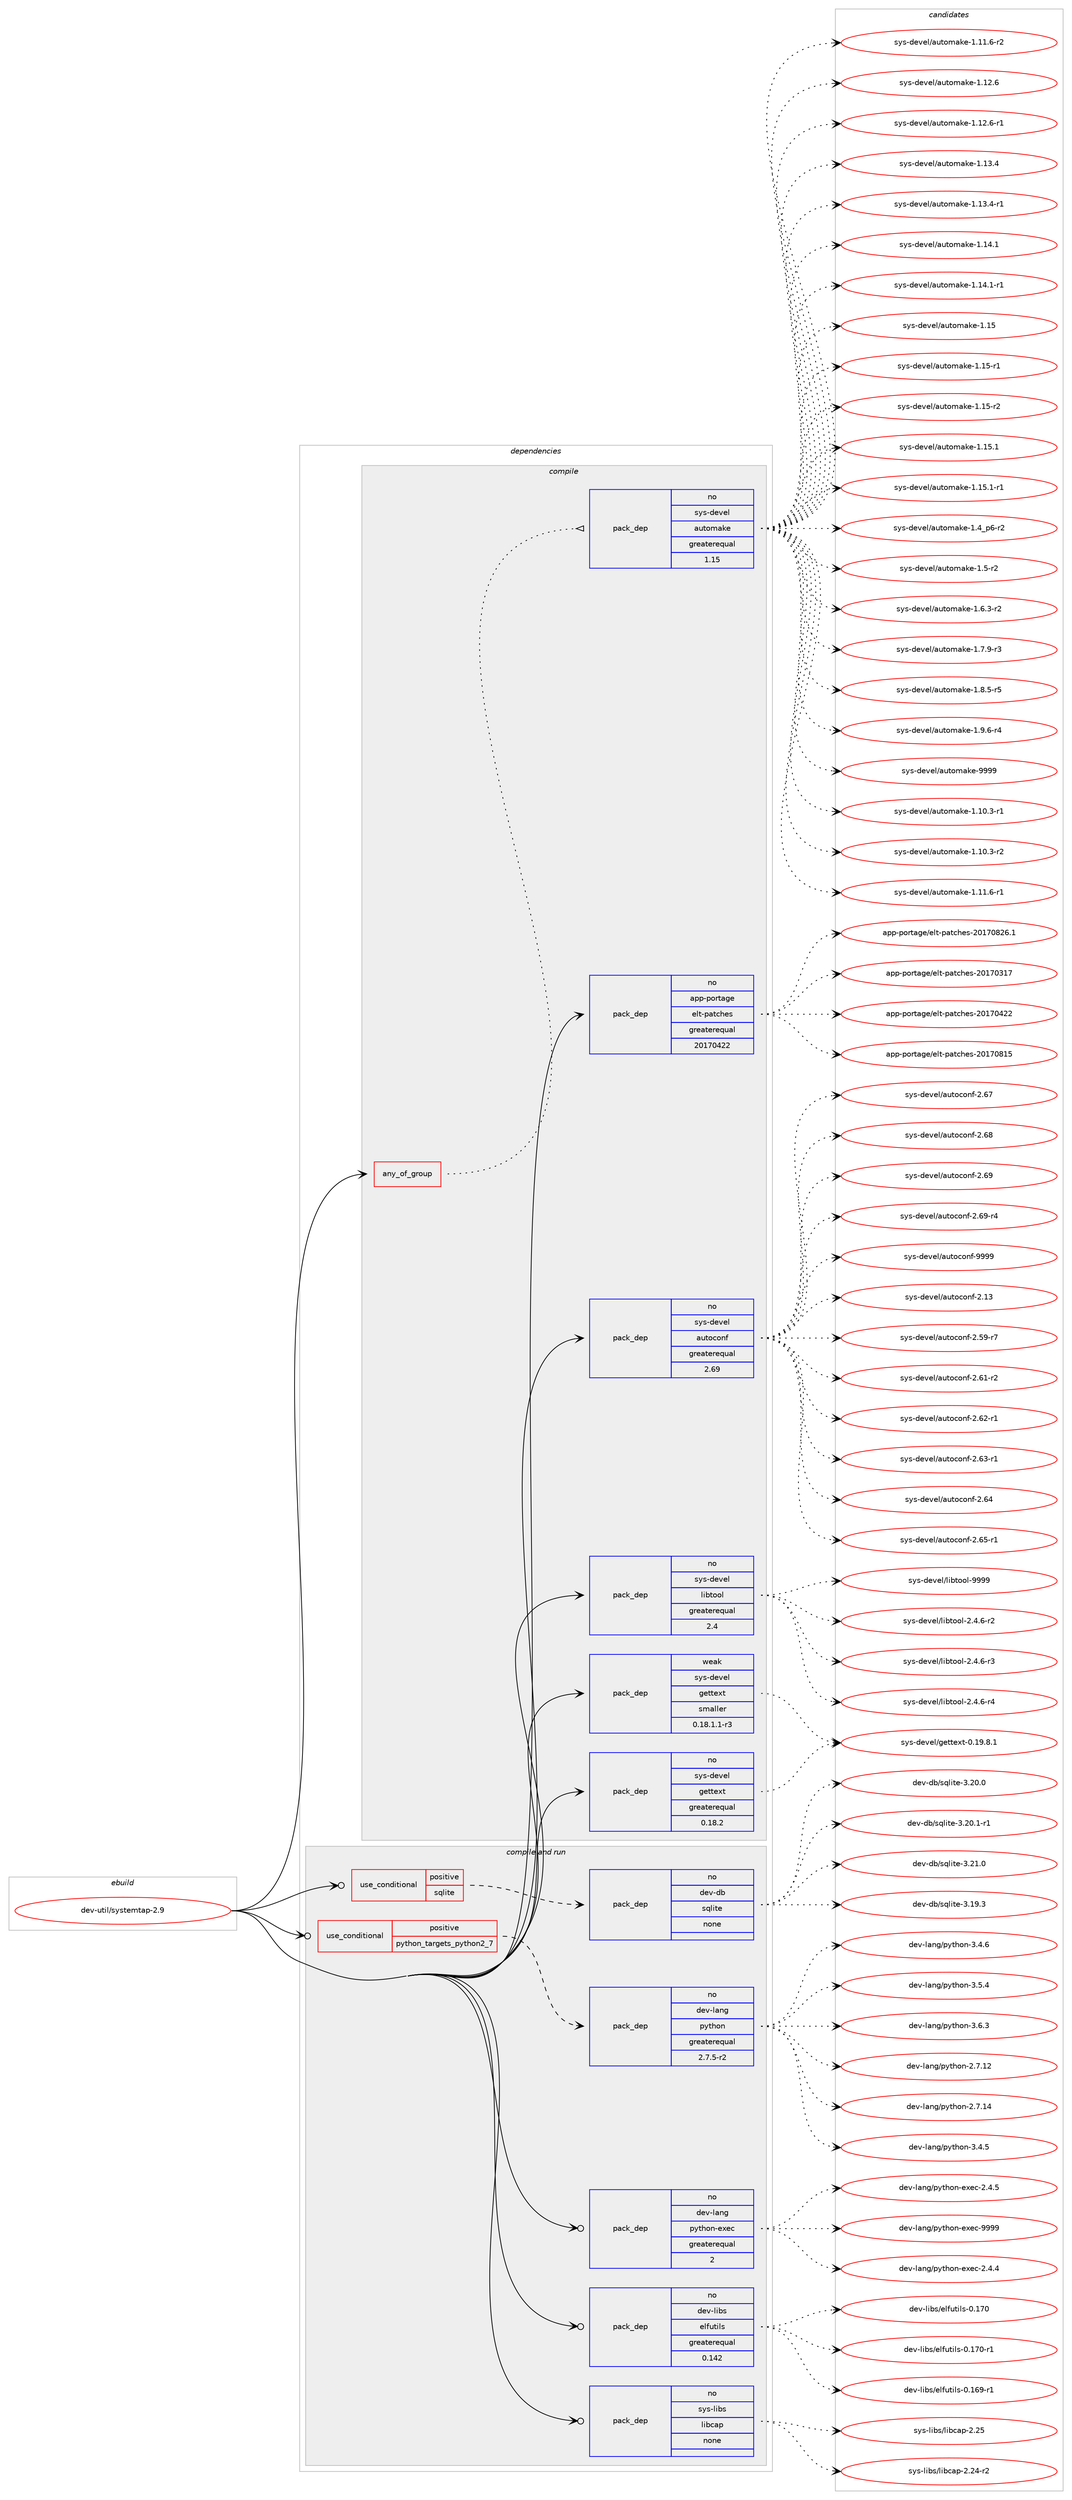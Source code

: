 digraph prolog {

# *************
# Graph options
# *************

newrank=true;
concentrate=true;
compound=true;
graph [rankdir=LR,fontname=Helvetica,fontsize=10,ranksep=1.5];#, ranksep=2.5, nodesep=0.2];
edge  [arrowhead=vee];
node  [fontname=Helvetica,fontsize=10];

# **********
# The ebuild
# **********

subgraph cluster_leftcol {
color=gray;
rank=same;
label=<<i>ebuild</i>>;
id [label="dev-util/systemtap-2.9", color=red, width=4, href="../dev-util/systemtap-2.9.svg"];
}

# ****************
# The dependencies
# ****************

subgraph cluster_midcol {
color=gray;
label=<<i>dependencies</i>>;
subgraph cluster_compile {
fillcolor="#eeeeee";
style=filled;
label=<<i>compile</i>>;
subgraph any4245 {
dependency289078 [label=<<TABLE BORDER="0" CELLBORDER="1" CELLSPACING="0" CELLPADDING="4"><TR><TD CELLPADDING="10">any_of_group</TD></TR></TABLE>>, shape=none, color=red];subgraph pack205928 {
dependency289079 [label=<<TABLE BORDER="0" CELLBORDER="1" CELLSPACING="0" CELLPADDING="4" WIDTH="220"><TR><TD ROWSPAN="6" CELLPADDING="30">pack_dep</TD></TR><TR><TD WIDTH="110">no</TD></TR><TR><TD>sys-devel</TD></TR><TR><TD>automake</TD></TR><TR><TD>greaterequal</TD></TR><TR><TD>1.15</TD></TR></TABLE>>, shape=none, color=blue];
}
dependency289078:e -> dependency289079:w [weight=20,style="dotted",arrowhead="oinv"];
}
id:e -> dependency289078:w [weight=20,style="solid",arrowhead="vee"];
subgraph pack205929 {
dependency289080 [label=<<TABLE BORDER="0" CELLBORDER="1" CELLSPACING="0" CELLPADDING="4" WIDTH="220"><TR><TD ROWSPAN="6" CELLPADDING="30">pack_dep</TD></TR><TR><TD WIDTH="110">no</TD></TR><TR><TD>app-portage</TD></TR><TR><TD>elt-patches</TD></TR><TR><TD>greaterequal</TD></TR><TR><TD>20170422</TD></TR></TABLE>>, shape=none, color=blue];
}
id:e -> dependency289080:w [weight=20,style="solid",arrowhead="vee"];
subgraph pack205930 {
dependency289081 [label=<<TABLE BORDER="0" CELLBORDER="1" CELLSPACING="0" CELLPADDING="4" WIDTH="220"><TR><TD ROWSPAN="6" CELLPADDING="30">pack_dep</TD></TR><TR><TD WIDTH="110">no</TD></TR><TR><TD>sys-devel</TD></TR><TR><TD>autoconf</TD></TR><TR><TD>greaterequal</TD></TR><TR><TD>2.69</TD></TR></TABLE>>, shape=none, color=blue];
}
id:e -> dependency289081:w [weight=20,style="solid",arrowhead="vee"];
subgraph pack205931 {
dependency289082 [label=<<TABLE BORDER="0" CELLBORDER="1" CELLSPACING="0" CELLPADDING="4" WIDTH="220"><TR><TD ROWSPAN="6" CELLPADDING="30">pack_dep</TD></TR><TR><TD WIDTH="110">no</TD></TR><TR><TD>sys-devel</TD></TR><TR><TD>gettext</TD></TR><TR><TD>greaterequal</TD></TR><TR><TD>0.18.2</TD></TR></TABLE>>, shape=none, color=blue];
}
id:e -> dependency289082:w [weight=20,style="solid",arrowhead="vee"];
subgraph pack205932 {
dependency289083 [label=<<TABLE BORDER="0" CELLBORDER="1" CELLSPACING="0" CELLPADDING="4" WIDTH="220"><TR><TD ROWSPAN="6" CELLPADDING="30">pack_dep</TD></TR><TR><TD WIDTH="110">no</TD></TR><TR><TD>sys-devel</TD></TR><TR><TD>libtool</TD></TR><TR><TD>greaterequal</TD></TR><TR><TD>2.4</TD></TR></TABLE>>, shape=none, color=blue];
}
id:e -> dependency289083:w [weight=20,style="solid",arrowhead="vee"];
subgraph pack205933 {
dependency289084 [label=<<TABLE BORDER="0" CELLBORDER="1" CELLSPACING="0" CELLPADDING="4" WIDTH="220"><TR><TD ROWSPAN="6" CELLPADDING="30">pack_dep</TD></TR><TR><TD WIDTH="110">weak</TD></TR><TR><TD>sys-devel</TD></TR><TR><TD>gettext</TD></TR><TR><TD>smaller</TD></TR><TR><TD>0.18.1.1-r3</TD></TR></TABLE>>, shape=none, color=blue];
}
id:e -> dependency289084:w [weight=20,style="solid",arrowhead="vee"];
}
subgraph cluster_compileandrun {
fillcolor="#eeeeee";
style=filled;
label=<<i>compile and run</i>>;
subgraph cond78853 {
dependency289085 [label=<<TABLE BORDER="0" CELLBORDER="1" CELLSPACING="0" CELLPADDING="4"><TR><TD ROWSPAN="3" CELLPADDING="10">use_conditional</TD></TR><TR><TD>positive</TD></TR><TR><TD>python_targets_python2_7</TD></TR></TABLE>>, shape=none, color=red];
subgraph pack205934 {
dependency289086 [label=<<TABLE BORDER="0" CELLBORDER="1" CELLSPACING="0" CELLPADDING="4" WIDTH="220"><TR><TD ROWSPAN="6" CELLPADDING="30">pack_dep</TD></TR><TR><TD WIDTH="110">no</TD></TR><TR><TD>dev-lang</TD></TR><TR><TD>python</TD></TR><TR><TD>greaterequal</TD></TR><TR><TD>2.7.5-r2</TD></TR></TABLE>>, shape=none, color=blue];
}
dependency289085:e -> dependency289086:w [weight=20,style="dashed",arrowhead="vee"];
}
id:e -> dependency289085:w [weight=20,style="solid",arrowhead="odotvee"];
subgraph cond78854 {
dependency289087 [label=<<TABLE BORDER="0" CELLBORDER="1" CELLSPACING="0" CELLPADDING="4"><TR><TD ROWSPAN="3" CELLPADDING="10">use_conditional</TD></TR><TR><TD>positive</TD></TR><TR><TD>sqlite</TD></TR></TABLE>>, shape=none, color=red];
subgraph pack205935 {
dependency289088 [label=<<TABLE BORDER="0" CELLBORDER="1" CELLSPACING="0" CELLPADDING="4" WIDTH="220"><TR><TD ROWSPAN="6" CELLPADDING="30">pack_dep</TD></TR><TR><TD WIDTH="110">no</TD></TR><TR><TD>dev-db</TD></TR><TR><TD>sqlite</TD></TR><TR><TD>none</TD></TR><TR><TD></TD></TR></TABLE>>, shape=none, color=blue];
}
dependency289087:e -> dependency289088:w [weight=20,style="dashed",arrowhead="vee"];
}
id:e -> dependency289087:w [weight=20,style="solid",arrowhead="odotvee"];
subgraph pack205936 {
dependency289089 [label=<<TABLE BORDER="0" CELLBORDER="1" CELLSPACING="0" CELLPADDING="4" WIDTH="220"><TR><TD ROWSPAN="6" CELLPADDING="30">pack_dep</TD></TR><TR><TD WIDTH="110">no</TD></TR><TR><TD>dev-lang</TD></TR><TR><TD>python-exec</TD></TR><TR><TD>greaterequal</TD></TR><TR><TD>2</TD></TR></TABLE>>, shape=none, color=blue];
}
id:e -> dependency289089:w [weight=20,style="solid",arrowhead="odotvee"];
subgraph pack205937 {
dependency289090 [label=<<TABLE BORDER="0" CELLBORDER="1" CELLSPACING="0" CELLPADDING="4" WIDTH="220"><TR><TD ROWSPAN="6" CELLPADDING="30">pack_dep</TD></TR><TR><TD WIDTH="110">no</TD></TR><TR><TD>dev-libs</TD></TR><TR><TD>elfutils</TD></TR><TR><TD>greaterequal</TD></TR><TR><TD>0.142</TD></TR></TABLE>>, shape=none, color=blue];
}
id:e -> dependency289090:w [weight=20,style="solid",arrowhead="odotvee"];
subgraph pack205938 {
dependency289091 [label=<<TABLE BORDER="0" CELLBORDER="1" CELLSPACING="0" CELLPADDING="4" WIDTH="220"><TR><TD ROWSPAN="6" CELLPADDING="30">pack_dep</TD></TR><TR><TD WIDTH="110">no</TD></TR><TR><TD>sys-libs</TD></TR><TR><TD>libcap</TD></TR><TR><TD>none</TD></TR><TR><TD></TD></TR></TABLE>>, shape=none, color=blue];
}
id:e -> dependency289091:w [weight=20,style="solid",arrowhead="odotvee"];
}
subgraph cluster_run {
fillcolor="#eeeeee";
style=filled;
label=<<i>run</i>>;
}
}

# **************
# The candidates
# **************

subgraph cluster_choices {
rank=same;
color=gray;
label=<<i>candidates</i>>;

subgraph choice205928 {
color=black;
nodesep=1;
choice11512111545100101118101108479711711611110997107101454946494846514511449 [label="sys-devel/automake-1.10.3-r1", color=red, width=4,href="../sys-devel/automake-1.10.3-r1.svg"];
choice11512111545100101118101108479711711611110997107101454946494846514511450 [label="sys-devel/automake-1.10.3-r2", color=red, width=4,href="../sys-devel/automake-1.10.3-r2.svg"];
choice11512111545100101118101108479711711611110997107101454946494946544511449 [label="sys-devel/automake-1.11.6-r1", color=red, width=4,href="../sys-devel/automake-1.11.6-r1.svg"];
choice11512111545100101118101108479711711611110997107101454946494946544511450 [label="sys-devel/automake-1.11.6-r2", color=red, width=4,href="../sys-devel/automake-1.11.6-r2.svg"];
choice1151211154510010111810110847971171161111099710710145494649504654 [label="sys-devel/automake-1.12.6", color=red, width=4,href="../sys-devel/automake-1.12.6.svg"];
choice11512111545100101118101108479711711611110997107101454946495046544511449 [label="sys-devel/automake-1.12.6-r1", color=red, width=4,href="../sys-devel/automake-1.12.6-r1.svg"];
choice1151211154510010111810110847971171161111099710710145494649514652 [label="sys-devel/automake-1.13.4", color=red, width=4,href="../sys-devel/automake-1.13.4.svg"];
choice11512111545100101118101108479711711611110997107101454946495146524511449 [label="sys-devel/automake-1.13.4-r1", color=red, width=4,href="../sys-devel/automake-1.13.4-r1.svg"];
choice1151211154510010111810110847971171161111099710710145494649524649 [label="sys-devel/automake-1.14.1", color=red, width=4,href="../sys-devel/automake-1.14.1.svg"];
choice11512111545100101118101108479711711611110997107101454946495246494511449 [label="sys-devel/automake-1.14.1-r1", color=red, width=4,href="../sys-devel/automake-1.14.1-r1.svg"];
choice115121115451001011181011084797117116111109971071014549464953 [label="sys-devel/automake-1.15", color=red, width=4,href="../sys-devel/automake-1.15.svg"];
choice1151211154510010111810110847971171161111099710710145494649534511449 [label="sys-devel/automake-1.15-r1", color=red, width=4,href="../sys-devel/automake-1.15-r1.svg"];
choice1151211154510010111810110847971171161111099710710145494649534511450 [label="sys-devel/automake-1.15-r2", color=red, width=4,href="../sys-devel/automake-1.15-r2.svg"];
choice1151211154510010111810110847971171161111099710710145494649534649 [label="sys-devel/automake-1.15.1", color=red, width=4,href="../sys-devel/automake-1.15.1.svg"];
choice11512111545100101118101108479711711611110997107101454946495346494511449 [label="sys-devel/automake-1.15.1-r1", color=red, width=4,href="../sys-devel/automake-1.15.1-r1.svg"];
choice115121115451001011181011084797117116111109971071014549465295112544511450 [label="sys-devel/automake-1.4_p6-r2", color=red, width=4,href="../sys-devel/automake-1.4_p6-r2.svg"];
choice11512111545100101118101108479711711611110997107101454946534511450 [label="sys-devel/automake-1.5-r2", color=red, width=4,href="../sys-devel/automake-1.5-r2.svg"];
choice115121115451001011181011084797117116111109971071014549465446514511450 [label="sys-devel/automake-1.6.3-r2", color=red, width=4,href="../sys-devel/automake-1.6.3-r2.svg"];
choice115121115451001011181011084797117116111109971071014549465546574511451 [label="sys-devel/automake-1.7.9-r3", color=red, width=4,href="../sys-devel/automake-1.7.9-r3.svg"];
choice115121115451001011181011084797117116111109971071014549465646534511453 [label="sys-devel/automake-1.8.5-r5", color=red, width=4,href="../sys-devel/automake-1.8.5-r5.svg"];
choice115121115451001011181011084797117116111109971071014549465746544511452 [label="sys-devel/automake-1.9.6-r4", color=red, width=4,href="../sys-devel/automake-1.9.6-r4.svg"];
choice115121115451001011181011084797117116111109971071014557575757 [label="sys-devel/automake-9999", color=red, width=4,href="../sys-devel/automake-9999.svg"];
dependency289079:e -> choice11512111545100101118101108479711711611110997107101454946494846514511449:w [style=dotted,weight="100"];
dependency289079:e -> choice11512111545100101118101108479711711611110997107101454946494846514511450:w [style=dotted,weight="100"];
dependency289079:e -> choice11512111545100101118101108479711711611110997107101454946494946544511449:w [style=dotted,weight="100"];
dependency289079:e -> choice11512111545100101118101108479711711611110997107101454946494946544511450:w [style=dotted,weight="100"];
dependency289079:e -> choice1151211154510010111810110847971171161111099710710145494649504654:w [style=dotted,weight="100"];
dependency289079:e -> choice11512111545100101118101108479711711611110997107101454946495046544511449:w [style=dotted,weight="100"];
dependency289079:e -> choice1151211154510010111810110847971171161111099710710145494649514652:w [style=dotted,weight="100"];
dependency289079:e -> choice11512111545100101118101108479711711611110997107101454946495146524511449:w [style=dotted,weight="100"];
dependency289079:e -> choice1151211154510010111810110847971171161111099710710145494649524649:w [style=dotted,weight="100"];
dependency289079:e -> choice11512111545100101118101108479711711611110997107101454946495246494511449:w [style=dotted,weight="100"];
dependency289079:e -> choice115121115451001011181011084797117116111109971071014549464953:w [style=dotted,weight="100"];
dependency289079:e -> choice1151211154510010111810110847971171161111099710710145494649534511449:w [style=dotted,weight="100"];
dependency289079:e -> choice1151211154510010111810110847971171161111099710710145494649534511450:w [style=dotted,weight="100"];
dependency289079:e -> choice1151211154510010111810110847971171161111099710710145494649534649:w [style=dotted,weight="100"];
dependency289079:e -> choice11512111545100101118101108479711711611110997107101454946495346494511449:w [style=dotted,weight="100"];
dependency289079:e -> choice115121115451001011181011084797117116111109971071014549465295112544511450:w [style=dotted,weight="100"];
dependency289079:e -> choice11512111545100101118101108479711711611110997107101454946534511450:w [style=dotted,weight="100"];
dependency289079:e -> choice115121115451001011181011084797117116111109971071014549465446514511450:w [style=dotted,weight="100"];
dependency289079:e -> choice115121115451001011181011084797117116111109971071014549465546574511451:w [style=dotted,weight="100"];
dependency289079:e -> choice115121115451001011181011084797117116111109971071014549465646534511453:w [style=dotted,weight="100"];
dependency289079:e -> choice115121115451001011181011084797117116111109971071014549465746544511452:w [style=dotted,weight="100"];
dependency289079:e -> choice115121115451001011181011084797117116111109971071014557575757:w [style=dotted,weight="100"];
}
subgraph choice205929 {
color=black;
nodesep=1;
choice97112112451121111141169710310147101108116451129711699104101115455048495548514955 [label="app-portage/elt-patches-20170317", color=red, width=4,href="../app-portage/elt-patches-20170317.svg"];
choice97112112451121111141169710310147101108116451129711699104101115455048495548525050 [label="app-portage/elt-patches-20170422", color=red, width=4,href="../app-portage/elt-patches-20170422.svg"];
choice97112112451121111141169710310147101108116451129711699104101115455048495548564953 [label="app-portage/elt-patches-20170815", color=red, width=4,href="../app-portage/elt-patches-20170815.svg"];
choice971121124511211111411697103101471011081164511297116991041011154550484955485650544649 [label="app-portage/elt-patches-20170826.1", color=red, width=4,href="../app-portage/elt-patches-20170826.1.svg"];
dependency289080:e -> choice97112112451121111141169710310147101108116451129711699104101115455048495548514955:w [style=dotted,weight="100"];
dependency289080:e -> choice97112112451121111141169710310147101108116451129711699104101115455048495548525050:w [style=dotted,weight="100"];
dependency289080:e -> choice97112112451121111141169710310147101108116451129711699104101115455048495548564953:w [style=dotted,weight="100"];
dependency289080:e -> choice971121124511211111411697103101471011081164511297116991041011154550484955485650544649:w [style=dotted,weight="100"];
}
subgraph choice205930 {
color=black;
nodesep=1;
choice115121115451001011181011084797117116111991111101024550464951 [label="sys-devel/autoconf-2.13", color=red, width=4,href="../sys-devel/autoconf-2.13.svg"];
choice1151211154510010111810110847971171161119911111010245504653574511455 [label="sys-devel/autoconf-2.59-r7", color=red, width=4,href="../sys-devel/autoconf-2.59-r7.svg"];
choice1151211154510010111810110847971171161119911111010245504654494511450 [label="sys-devel/autoconf-2.61-r2", color=red, width=4,href="../sys-devel/autoconf-2.61-r2.svg"];
choice1151211154510010111810110847971171161119911111010245504654504511449 [label="sys-devel/autoconf-2.62-r1", color=red, width=4,href="../sys-devel/autoconf-2.62-r1.svg"];
choice1151211154510010111810110847971171161119911111010245504654514511449 [label="sys-devel/autoconf-2.63-r1", color=red, width=4,href="../sys-devel/autoconf-2.63-r1.svg"];
choice115121115451001011181011084797117116111991111101024550465452 [label="sys-devel/autoconf-2.64", color=red, width=4,href="../sys-devel/autoconf-2.64.svg"];
choice1151211154510010111810110847971171161119911111010245504654534511449 [label="sys-devel/autoconf-2.65-r1", color=red, width=4,href="../sys-devel/autoconf-2.65-r1.svg"];
choice115121115451001011181011084797117116111991111101024550465455 [label="sys-devel/autoconf-2.67", color=red, width=4,href="../sys-devel/autoconf-2.67.svg"];
choice115121115451001011181011084797117116111991111101024550465456 [label="sys-devel/autoconf-2.68", color=red, width=4,href="../sys-devel/autoconf-2.68.svg"];
choice115121115451001011181011084797117116111991111101024550465457 [label="sys-devel/autoconf-2.69", color=red, width=4,href="../sys-devel/autoconf-2.69.svg"];
choice1151211154510010111810110847971171161119911111010245504654574511452 [label="sys-devel/autoconf-2.69-r4", color=red, width=4,href="../sys-devel/autoconf-2.69-r4.svg"];
choice115121115451001011181011084797117116111991111101024557575757 [label="sys-devel/autoconf-9999", color=red, width=4,href="../sys-devel/autoconf-9999.svg"];
dependency289081:e -> choice115121115451001011181011084797117116111991111101024550464951:w [style=dotted,weight="100"];
dependency289081:e -> choice1151211154510010111810110847971171161119911111010245504653574511455:w [style=dotted,weight="100"];
dependency289081:e -> choice1151211154510010111810110847971171161119911111010245504654494511450:w [style=dotted,weight="100"];
dependency289081:e -> choice1151211154510010111810110847971171161119911111010245504654504511449:w [style=dotted,weight="100"];
dependency289081:e -> choice1151211154510010111810110847971171161119911111010245504654514511449:w [style=dotted,weight="100"];
dependency289081:e -> choice115121115451001011181011084797117116111991111101024550465452:w [style=dotted,weight="100"];
dependency289081:e -> choice1151211154510010111810110847971171161119911111010245504654534511449:w [style=dotted,weight="100"];
dependency289081:e -> choice115121115451001011181011084797117116111991111101024550465455:w [style=dotted,weight="100"];
dependency289081:e -> choice115121115451001011181011084797117116111991111101024550465456:w [style=dotted,weight="100"];
dependency289081:e -> choice115121115451001011181011084797117116111991111101024550465457:w [style=dotted,weight="100"];
dependency289081:e -> choice1151211154510010111810110847971171161119911111010245504654574511452:w [style=dotted,weight="100"];
dependency289081:e -> choice115121115451001011181011084797117116111991111101024557575757:w [style=dotted,weight="100"];
}
subgraph choice205931 {
color=black;
nodesep=1;
choice1151211154510010111810110847103101116116101120116454846495746564649 [label="sys-devel/gettext-0.19.8.1", color=red, width=4,href="../sys-devel/gettext-0.19.8.1.svg"];
dependency289082:e -> choice1151211154510010111810110847103101116116101120116454846495746564649:w [style=dotted,weight="100"];
}
subgraph choice205932 {
color=black;
nodesep=1;
choice1151211154510010111810110847108105981161111111084550465246544511450 [label="sys-devel/libtool-2.4.6-r2", color=red, width=4,href="../sys-devel/libtool-2.4.6-r2.svg"];
choice1151211154510010111810110847108105981161111111084550465246544511451 [label="sys-devel/libtool-2.4.6-r3", color=red, width=4,href="../sys-devel/libtool-2.4.6-r3.svg"];
choice1151211154510010111810110847108105981161111111084550465246544511452 [label="sys-devel/libtool-2.4.6-r4", color=red, width=4,href="../sys-devel/libtool-2.4.6-r4.svg"];
choice1151211154510010111810110847108105981161111111084557575757 [label="sys-devel/libtool-9999", color=red, width=4,href="../sys-devel/libtool-9999.svg"];
dependency289083:e -> choice1151211154510010111810110847108105981161111111084550465246544511450:w [style=dotted,weight="100"];
dependency289083:e -> choice1151211154510010111810110847108105981161111111084550465246544511451:w [style=dotted,weight="100"];
dependency289083:e -> choice1151211154510010111810110847108105981161111111084550465246544511452:w [style=dotted,weight="100"];
dependency289083:e -> choice1151211154510010111810110847108105981161111111084557575757:w [style=dotted,weight="100"];
}
subgraph choice205933 {
color=black;
nodesep=1;
choice1151211154510010111810110847103101116116101120116454846495746564649 [label="sys-devel/gettext-0.19.8.1", color=red, width=4,href="../sys-devel/gettext-0.19.8.1.svg"];
dependency289084:e -> choice1151211154510010111810110847103101116116101120116454846495746564649:w [style=dotted,weight="100"];
}
subgraph choice205934 {
color=black;
nodesep=1;
choice10010111845108971101034711212111610411111045504655464950 [label="dev-lang/python-2.7.12", color=red, width=4,href="../dev-lang/python-2.7.12.svg"];
choice10010111845108971101034711212111610411111045504655464952 [label="dev-lang/python-2.7.14", color=red, width=4,href="../dev-lang/python-2.7.14.svg"];
choice100101118451089711010347112121116104111110455146524653 [label="dev-lang/python-3.4.5", color=red, width=4,href="../dev-lang/python-3.4.5.svg"];
choice100101118451089711010347112121116104111110455146524654 [label="dev-lang/python-3.4.6", color=red, width=4,href="../dev-lang/python-3.4.6.svg"];
choice100101118451089711010347112121116104111110455146534652 [label="dev-lang/python-3.5.4", color=red, width=4,href="../dev-lang/python-3.5.4.svg"];
choice100101118451089711010347112121116104111110455146544651 [label="dev-lang/python-3.6.3", color=red, width=4,href="../dev-lang/python-3.6.3.svg"];
dependency289086:e -> choice10010111845108971101034711212111610411111045504655464950:w [style=dotted,weight="100"];
dependency289086:e -> choice10010111845108971101034711212111610411111045504655464952:w [style=dotted,weight="100"];
dependency289086:e -> choice100101118451089711010347112121116104111110455146524653:w [style=dotted,weight="100"];
dependency289086:e -> choice100101118451089711010347112121116104111110455146524654:w [style=dotted,weight="100"];
dependency289086:e -> choice100101118451089711010347112121116104111110455146534652:w [style=dotted,weight="100"];
dependency289086:e -> choice100101118451089711010347112121116104111110455146544651:w [style=dotted,weight="100"];
}
subgraph choice205935 {
color=black;
nodesep=1;
choice10010111845100984711511310810511610145514649574651 [label="dev-db/sqlite-3.19.3", color=red, width=4,href="../dev-db/sqlite-3.19.3.svg"];
choice10010111845100984711511310810511610145514650484648 [label="dev-db/sqlite-3.20.0", color=red, width=4,href="../dev-db/sqlite-3.20.0.svg"];
choice100101118451009847115113108105116101455146504846494511449 [label="dev-db/sqlite-3.20.1-r1", color=red, width=4,href="../dev-db/sqlite-3.20.1-r1.svg"];
choice10010111845100984711511310810511610145514650494648 [label="dev-db/sqlite-3.21.0", color=red, width=4,href="../dev-db/sqlite-3.21.0.svg"];
dependency289088:e -> choice10010111845100984711511310810511610145514649574651:w [style=dotted,weight="100"];
dependency289088:e -> choice10010111845100984711511310810511610145514650484648:w [style=dotted,weight="100"];
dependency289088:e -> choice100101118451009847115113108105116101455146504846494511449:w [style=dotted,weight="100"];
dependency289088:e -> choice10010111845100984711511310810511610145514650494648:w [style=dotted,weight="100"];
}
subgraph choice205936 {
color=black;
nodesep=1;
choice1001011184510897110103471121211161041111104510112010199455046524652 [label="dev-lang/python-exec-2.4.4", color=red, width=4,href="../dev-lang/python-exec-2.4.4.svg"];
choice1001011184510897110103471121211161041111104510112010199455046524653 [label="dev-lang/python-exec-2.4.5", color=red, width=4,href="../dev-lang/python-exec-2.4.5.svg"];
choice10010111845108971101034711212111610411111045101120101994557575757 [label="dev-lang/python-exec-9999", color=red, width=4,href="../dev-lang/python-exec-9999.svg"];
dependency289089:e -> choice1001011184510897110103471121211161041111104510112010199455046524652:w [style=dotted,weight="100"];
dependency289089:e -> choice1001011184510897110103471121211161041111104510112010199455046524653:w [style=dotted,weight="100"];
dependency289089:e -> choice10010111845108971101034711212111610411111045101120101994557575757:w [style=dotted,weight="100"];
}
subgraph choice205937 {
color=black;
nodesep=1;
choice1001011184510810598115471011081021171161051081154548464954574511449 [label="dev-libs/elfutils-0.169-r1", color=red, width=4,href="../dev-libs/elfutils-0.169-r1.svg"];
choice100101118451081059811547101108102117116105108115454846495548 [label="dev-libs/elfutils-0.170", color=red, width=4,href="../dev-libs/elfutils-0.170.svg"];
choice1001011184510810598115471011081021171161051081154548464955484511449 [label="dev-libs/elfutils-0.170-r1", color=red, width=4,href="../dev-libs/elfutils-0.170-r1.svg"];
dependency289090:e -> choice1001011184510810598115471011081021171161051081154548464954574511449:w [style=dotted,weight="100"];
dependency289090:e -> choice100101118451081059811547101108102117116105108115454846495548:w [style=dotted,weight="100"];
dependency289090:e -> choice1001011184510810598115471011081021171161051081154548464955484511449:w [style=dotted,weight="100"];
}
subgraph choice205938 {
color=black;
nodesep=1;
choice11512111545108105981154710810598999711245504650524511450 [label="sys-libs/libcap-2.24-r2", color=red, width=4,href="../sys-libs/libcap-2.24-r2.svg"];
choice1151211154510810598115471081059899971124550465053 [label="sys-libs/libcap-2.25", color=red, width=4,href="../sys-libs/libcap-2.25.svg"];
dependency289091:e -> choice11512111545108105981154710810598999711245504650524511450:w [style=dotted,weight="100"];
dependency289091:e -> choice1151211154510810598115471081059899971124550465053:w [style=dotted,weight="100"];
}
}

}
